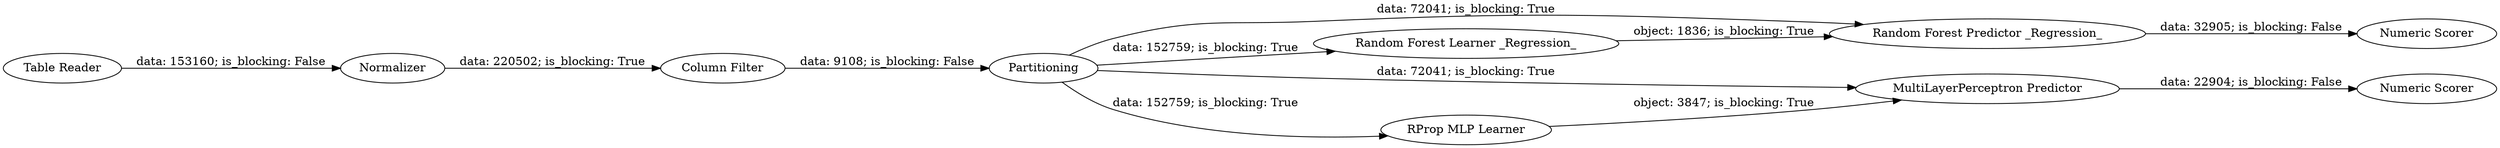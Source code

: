 digraph {
	"-1521206555367655005_21" [label="Random Forest Predictor _Regression_"]
	"-1521206555367655005_12" [label=Normalizer]
	"-1521206555367655005_13" [label="RProp MLP Learner"]
	"-1521206555367655005_22" [label="Numeric Scorer"]
	"-1521206555367655005_23" [label="Numeric Scorer"]
	"-1521206555367655005_20" [label="Random Forest Learner _Regression_"]
	"-1521206555367655005_10" [label=Partitioning]
	"-1521206555367655005_14" [label="MultiLayerPerceptron Predictor"]
	"-1521206555367655005_11" [label="Table Reader"]
	"-1521206555367655005_16" [label="Column Filter"]
	"-1521206555367655005_12" -> "-1521206555367655005_16" [label="data: 220502; is_blocking: True"]
	"-1521206555367655005_10" -> "-1521206555367655005_13" [label="data: 152759; is_blocking: True"]
	"-1521206555367655005_10" -> "-1521206555367655005_20" [label="data: 152759; is_blocking: True"]
	"-1521206555367655005_10" -> "-1521206555367655005_21" [label="data: 72041; is_blocking: True"]
	"-1521206555367655005_14" -> "-1521206555367655005_22" [label="data: 22904; is_blocking: False"]
	"-1521206555367655005_13" -> "-1521206555367655005_14" [label="object: 3847; is_blocking: True"]
	"-1521206555367655005_10" -> "-1521206555367655005_14" [label="data: 72041; is_blocking: True"]
	"-1521206555367655005_16" -> "-1521206555367655005_10" [label="data: 9108; is_blocking: False"]
	"-1521206555367655005_20" -> "-1521206555367655005_21" [label="object: 1836; is_blocking: True"]
	"-1521206555367655005_11" -> "-1521206555367655005_12" [label="data: 153160; is_blocking: False"]
	"-1521206555367655005_21" -> "-1521206555367655005_23" [label="data: 32905; is_blocking: False"]
	rankdir=LR
}
